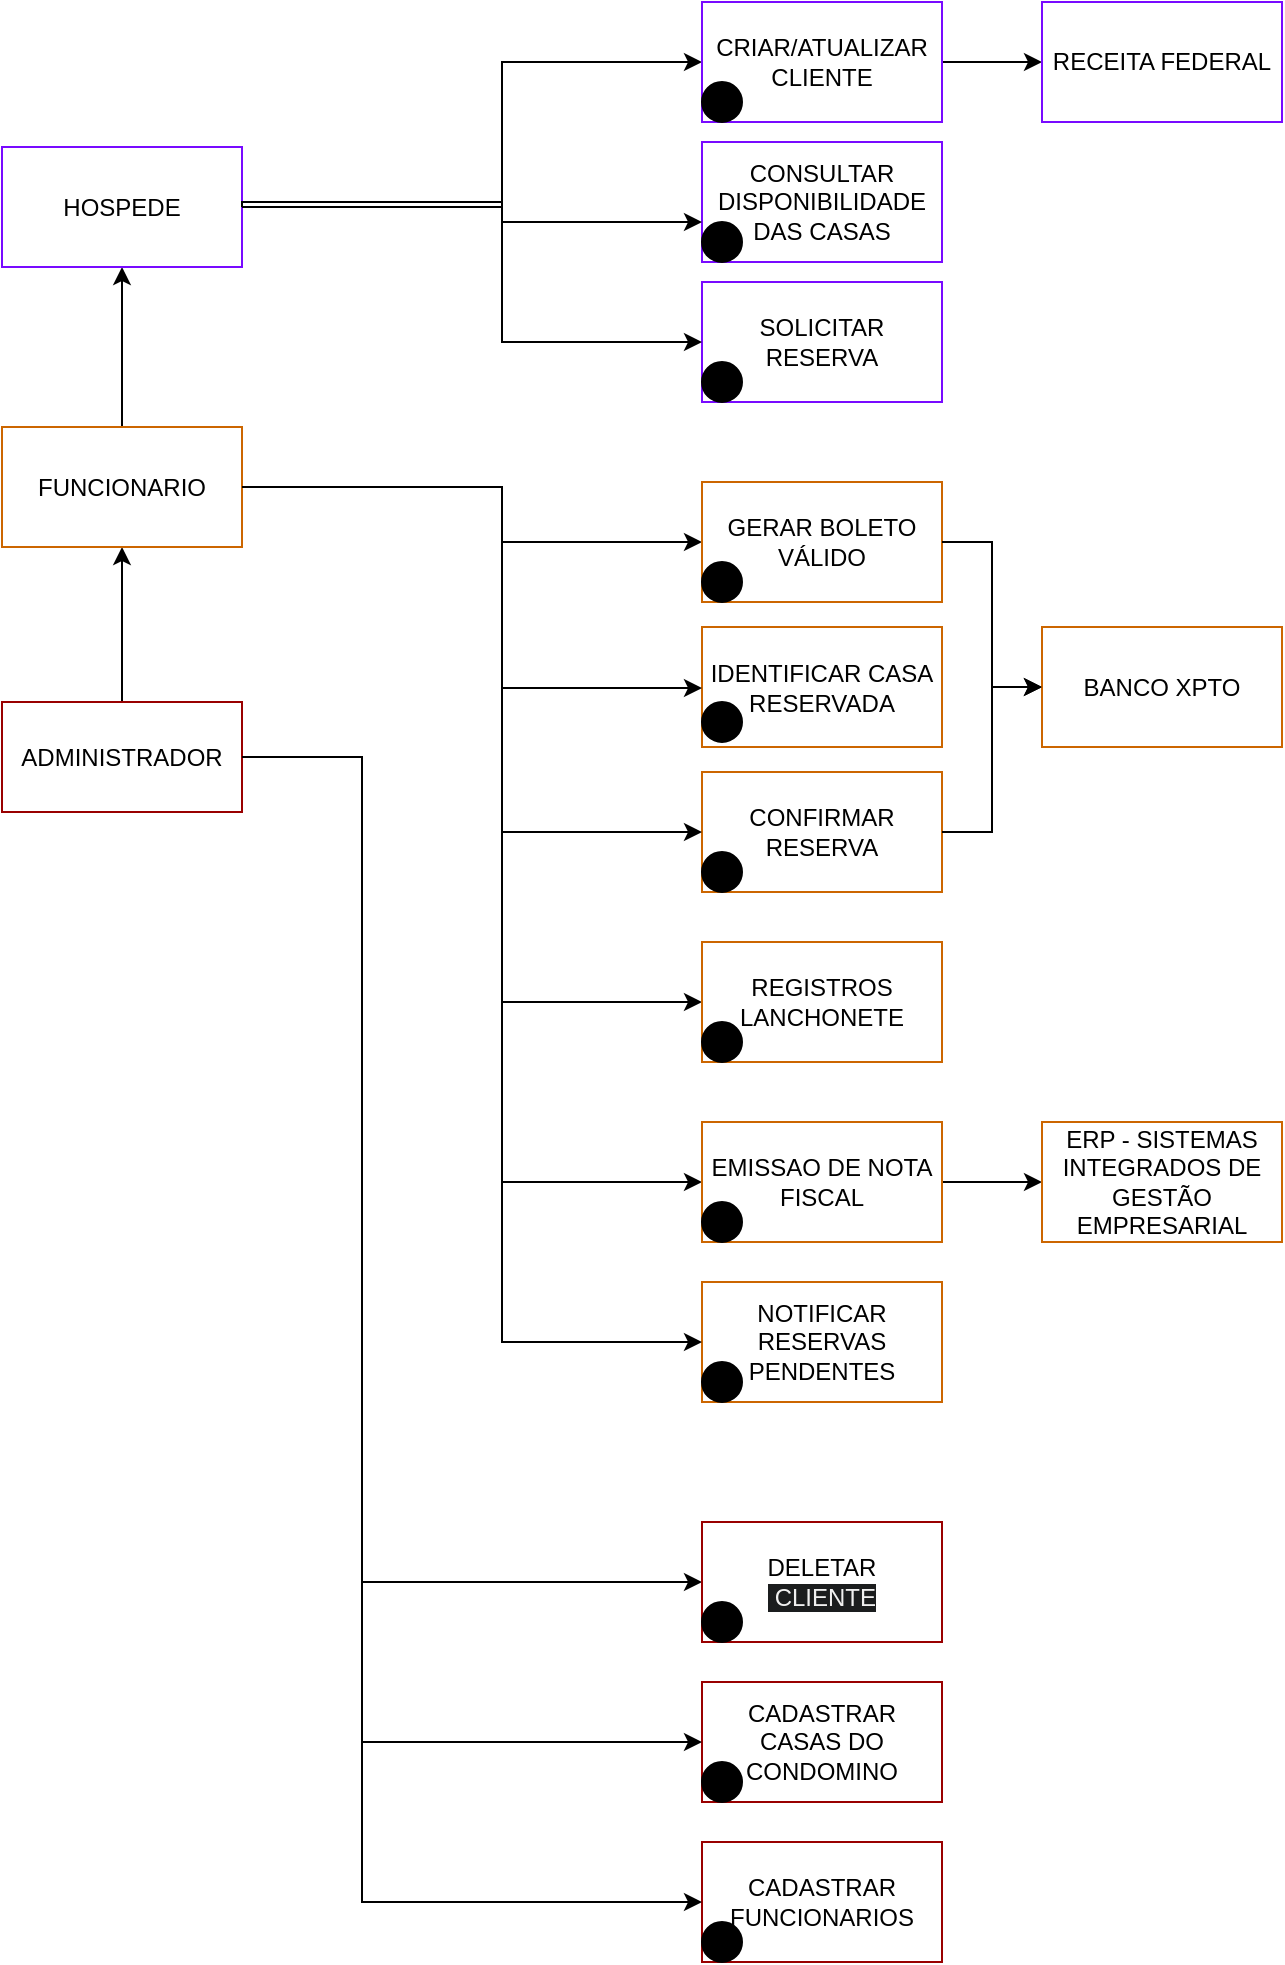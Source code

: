 <mxfile version="24.0.4" type="device">
  <diagram name="V2" id="NG4MzobB6mQxjCWHTclF">
    <mxGraphModel dx="1434" dy="854" grid="1" gridSize="10" guides="1" tooltips="1" connect="1" arrows="1" fold="1" page="1" pageScale="1" pageWidth="1100" pageHeight="850" background="none" math="0" shadow="0">
      <root>
        <mxCell id="Y3fTFKWZ1Qvo47nY0wlk-0" />
        <mxCell id="Y3fTFKWZ1Qvo47nY0wlk-1" parent="Y3fTFKWZ1Qvo47nY0wlk-0" />
        <mxCell id="Y3fTFKWZ1Qvo47nY0wlk-2" value="" style="edgeStyle=orthogonalEdgeStyle;rounded=0;orthogonalLoop=1;jettySize=auto;html=1;" parent="Y3fTFKWZ1Qvo47nY0wlk-1" source="Y3fTFKWZ1Qvo47nY0wlk-4" target="Y3fTFKWZ1Qvo47nY0wlk-9" edge="1">
          <mxGeometry relative="1" as="geometry" />
        </mxCell>
        <mxCell id="Y3fTFKWZ1Qvo47nY0wlk-3" value="" style="edgeStyle=orthogonalEdgeStyle;rounded=0;orthogonalLoop=1;jettySize=auto;html=1;entryX=0;entryY=0.5;entryDx=0;entryDy=0;" parent="Y3fTFKWZ1Qvo47nY0wlk-1" source="Y3fTFKWZ1Qvo47nY0wlk-4" target="Y3fTFKWZ1Qvo47nY0wlk-16" edge="1">
          <mxGeometry relative="1" as="geometry">
            <Array as="points">
              <mxPoint x="260" y="458" />
              <mxPoint x="260" y="870" />
            </Array>
          </mxGeometry>
        </mxCell>
        <mxCell id="Y3fTFKWZ1Qvo47nY0wlk-4" value="ADMINISTRADOR" style="rounded=0;whiteSpace=wrap;html=1;strokeColor=#990000;" parent="Y3fTFKWZ1Qvo47nY0wlk-1" vertex="1">
          <mxGeometry x="80" y="430" width="120" height="55" as="geometry" />
        </mxCell>
        <mxCell id="Y3fTFKWZ1Qvo47nY0wlk-5" value="" style="edgeStyle=orthogonalEdgeStyle;rounded=0;orthogonalLoop=1;jettySize=auto;html=1;" parent="Y3fTFKWZ1Qvo47nY0wlk-1" source="Y3fTFKWZ1Qvo47nY0wlk-9" target="Y3fTFKWZ1Qvo47nY0wlk-11" edge="1">
          <mxGeometry relative="1" as="geometry" />
        </mxCell>
        <mxCell id="Y3fTFKWZ1Qvo47nY0wlk-6" value="" style="edgeStyle=orthogonalEdgeStyle;rounded=0;orthogonalLoop=1;jettySize=auto;html=1;entryX=0;entryY=0.5;entryDx=0;entryDy=0;" parent="Y3fTFKWZ1Qvo47nY0wlk-1" source="Y3fTFKWZ1Qvo47nY0wlk-9" target="Y3fTFKWZ1Qvo47nY0wlk-19" edge="1">
          <mxGeometry relative="1" as="geometry">
            <Array as="points">
              <mxPoint x="330" y="323" />
              <mxPoint x="330" y="350" />
            </Array>
          </mxGeometry>
        </mxCell>
        <mxCell id="Y3fTFKWZ1Qvo47nY0wlk-7" value="" style="edgeStyle=orthogonalEdgeStyle;rounded=0;orthogonalLoop=1;jettySize=auto;html=1;entryX=0;entryY=0.5;entryDx=0;entryDy=0;" parent="Y3fTFKWZ1Qvo47nY0wlk-1" source="Y3fTFKWZ1Qvo47nY0wlk-9" target="Y3fTFKWZ1Qvo47nY0wlk-24" edge="1">
          <mxGeometry relative="1" as="geometry">
            <Array as="points">
              <mxPoint x="330" y="323" />
              <mxPoint x="330" y="580" />
            </Array>
          </mxGeometry>
        </mxCell>
        <mxCell id="Y3fTFKWZ1Qvo47nY0wlk-8" value="" style="edgeStyle=orthogonalEdgeStyle;rounded=0;orthogonalLoop=1;jettySize=auto;html=1;entryX=0;entryY=0.5;entryDx=0;entryDy=0;" parent="Y3fTFKWZ1Qvo47nY0wlk-1" source="Y3fTFKWZ1Qvo47nY0wlk-9" target="Y3fTFKWZ1Qvo47nY0wlk-26" edge="1">
          <mxGeometry relative="1" as="geometry">
            <Array as="points">
              <mxPoint x="330" y="323" />
              <mxPoint x="330" y="670" />
            </Array>
          </mxGeometry>
        </mxCell>
        <mxCell id="Y3fTFKWZ1Qvo47nY0wlk-9" value="FUNCIONARIO" style="whiteSpace=wrap;html=1;rounded=0;strokeColor=#CC6600;" parent="Y3fTFKWZ1Qvo47nY0wlk-1" vertex="1">
          <mxGeometry x="80" y="292.5" width="120" height="60" as="geometry" />
        </mxCell>
        <mxCell id="Y3fTFKWZ1Qvo47nY0wlk-10" value="" style="edgeStyle=orthogonalEdgeStyle;rounded=0;orthogonalLoop=1;jettySize=auto;html=1;" parent="Y3fTFKWZ1Qvo47nY0wlk-1" source="Y3fTFKWZ1Qvo47nY0wlk-11" target="Y3fTFKWZ1Qvo47nY0wlk-13" edge="1">
          <mxGeometry relative="1" as="geometry">
            <Array as="points">
              <mxPoint x="330" y="183" />
              <mxPoint x="330" y="110" />
            </Array>
          </mxGeometry>
        </mxCell>
        <mxCell id="Y3fTFKWZ1Qvo47nY0wlk-11" value="HOSPEDE" style="whiteSpace=wrap;html=1;rounded=0;strokeColor=#780AFF;" parent="Y3fTFKWZ1Qvo47nY0wlk-1" vertex="1">
          <mxGeometry x="80" y="152.5" width="120" height="60" as="geometry" />
        </mxCell>
        <mxCell id="Y3fTFKWZ1Qvo47nY0wlk-12" value="" style="edgeStyle=orthogonalEdgeStyle;rounded=0;orthogonalLoop=1;jettySize=auto;html=1;" parent="Y3fTFKWZ1Qvo47nY0wlk-1" source="Y3fTFKWZ1Qvo47nY0wlk-13" target="Y3fTFKWZ1Qvo47nY0wlk-30" edge="1">
          <mxGeometry relative="1" as="geometry" />
        </mxCell>
        <mxCell id="Y3fTFKWZ1Qvo47nY0wlk-13" value="CRIAR/ATUALIZAR CLIENTE" style="whiteSpace=wrap;html=1;rounded=0;strokeColor=#780AFF;" parent="Y3fTFKWZ1Qvo47nY0wlk-1" vertex="1">
          <mxGeometry x="430" y="80" width="120" height="60" as="geometry" />
        </mxCell>
        <mxCell id="Y3fTFKWZ1Qvo47nY0wlk-14" value="CONSULTAR DISPONIBILIDADE DAS CASAS" style="whiteSpace=wrap;html=1;rounded=0;strokeColor=#780AFF;" parent="Y3fTFKWZ1Qvo47nY0wlk-1" vertex="1">
          <mxGeometry x="430" y="150" width="120" height="60" as="geometry" />
        </mxCell>
        <mxCell id="Y3fTFKWZ1Qvo47nY0wlk-15" value="" style="edgeStyle=orthogonalEdgeStyle;rounded=0;orthogonalLoop=1;jettySize=auto;html=1;exitX=1;exitY=0.5;exitDx=0;exitDy=0;entryX=0;entryY=0.5;entryDx=0;entryDy=0;" parent="Y3fTFKWZ1Qvo47nY0wlk-1" source="Y3fTFKWZ1Qvo47nY0wlk-11" edge="1">
          <mxGeometry relative="1" as="geometry">
            <mxPoint x="200" y="192.5" as="sourcePoint" />
            <mxPoint x="430.0" y="190" as="targetPoint" />
            <Array as="points">
              <mxPoint x="200" y="180" />
              <mxPoint x="330" y="180" />
              <mxPoint x="330" y="190" />
            </Array>
          </mxGeometry>
        </mxCell>
        <mxCell id="Y3fTFKWZ1Qvo47nY0wlk-16" value="&lt;div&gt;DELETAR&lt;br&gt;&lt;/div&gt;&lt;div style=&quot;border-color: rgb(0, 0, 0); color: rgb(240, 240, 240); font-family: Helvetica; font-size: 12px; font-style: normal; font-variant-ligatures: normal; font-variant-caps: normal; font-weight: 400; letter-spacing: normal; orphans: 2; text-align: center; text-indent: 0px; text-transform: none; widows: 2; word-spacing: 0px; -webkit-text-stroke-width: 0px; white-space: normal; background-color: rgb(27, 29, 30); text-decoration-thickness: initial; text-decoration-style: initial; text-decoration-color: initial;&quot;&gt;&amp;nbsp;CLIENTE&lt;/div&gt;" style="whiteSpace=wrap;html=1;rounded=0;strokeColor=#990000;" parent="Y3fTFKWZ1Qvo47nY0wlk-1" vertex="1">
          <mxGeometry x="430" y="840" width="120" height="60" as="geometry" />
        </mxCell>
        <mxCell id="Y3fTFKWZ1Qvo47nY0wlk-17" value="CADASTRAR CASAS DO CONDOMINO" style="whiteSpace=wrap;html=1;rounded=0;strokeColor=#990000;" parent="Y3fTFKWZ1Qvo47nY0wlk-1" vertex="1">
          <mxGeometry x="430" y="920" width="120" height="60" as="geometry" />
        </mxCell>
        <mxCell id="Y3fTFKWZ1Qvo47nY0wlk-18" value="" style="edgeStyle=orthogonalEdgeStyle;rounded=0;orthogonalLoop=1;jettySize=auto;html=1;entryX=0;entryY=0.5;entryDx=0;entryDy=0;exitX=1;exitY=0.5;exitDx=0;exitDy=0;" parent="Y3fTFKWZ1Qvo47nY0wlk-1" source="Y3fTFKWZ1Qvo47nY0wlk-4" target="Y3fTFKWZ1Qvo47nY0wlk-17" edge="1">
          <mxGeometry relative="1" as="geometry">
            <mxPoint x="210" y="468" as="sourcePoint" />
            <mxPoint x="440" y="468" as="targetPoint" />
            <Array as="points">
              <mxPoint x="260" y="458" />
              <mxPoint x="260" y="950" />
            </Array>
          </mxGeometry>
        </mxCell>
        <mxCell id="Y3fTFKWZ1Qvo47nY0wlk-19" value="GERAR BOLETO VÁLIDO" style="whiteSpace=wrap;html=1;rounded=0;strokeColor=#CC6600;" parent="Y3fTFKWZ1Qvo47nY0wlk-1" vertex="1">
          <mxGeometry x="430" y="320" width="120" height="60" as="geometry" />
        </mxCell>
        <mxCell id="Y3fTFKWZ1Qvo47nY0wlk-20" value="" style="edgeStyle=orthogonalEdgeStyle;rounded=0;orthogonalLoop=1;jettySize=auto;html=1;exitX=1;exitY=0.5;exitDx=0;exitDy=0;entryX=0;entryY=0.5;entryDx=0;entryDy=0;" parent="Y3fTFKWZ1Qvo47nY0wlk-1" source="Y3fTFKWZ1Qvo47nY0wlk-19" target="Y3fTFKWZ1Qvo47nY0wlk-28" edge="1">
          <mxGeometry relative="1" as="geometry" />
        </mxCell>
        <mxCell id="Y3fTFKWZ1Qvo47nY0wlk-21" value="IDENTIFICAR CASA RESERVADA" style="whiteSpace=wrap;html=1;rounded=0;strokeColor=#CC6600;" parent="Y3fTFKWZ1Qvo47nY0wlk-1" vertex="1">
          <mxGeometry x="430" y="392.5" width="120" height="60" as="geometry" />
        </mxCell>
        <mxCell id="Y3fTFKWZ1Qvo47nY0wlk-22" value="CONFIRMAR RESERVA" style="whiteSpace=wrap;html=1;rounded=0;strokeColor=#CC6600;" parent="Y3fTFKWZ1Qvo47nY0wlk-1" vertex="1">
          <mxGeometry x="430" y="465" width="120" height="60" as="geometry" />
        </mxCell>
        <mxCell id="Y3fTFKWZ1Qvo47nY0wlk-23" value="" style="edgeStyle=orthogonalEdgeStyle;rounded=0;orthogonalLoop=1;jettySize=auto;html=1;entryX=0;entryY=0.5;entryDx=0;entryDy=0;exitX=1;exitY=0.5;exitDx=0;exitDy=0;" parent="Y3fTFKWZ1Qvo47nY0wlk-1" source="Y3fTFKWZ1Qvo47nY0wlk-9" target="Y3fTFKWZ1Qvo47nY0wlk-22" edge="1">
          <mxGeometry relative="1" as="geometry">
            <mxPoint x="210" y="333" as="sourcePoint" />
            <mxPoint x="440" y="320" as="targetPoint" />
            <Array as="points">
              <mxPoint x="330" y="323" />
              <mxPoint x="330" y="495" />
            </Array>
          </mxGeometry>
        </mxCell>
        <mxCell id="Y3fTFKWZ1Qvo47nY0wlk-24" value="REGISTROS LANCHONETE" style="whiteSpace=wrap;html=1;rounded=0;strokeColor=#CC6600;" parent="Y3fTFKWZ1Qvo47nY0wlk-1" vertex="1">
          <mxGeometry x="430" y="550" width="120" height="60" as="geometry" />
        </mxCell>
        <mxCell id="Y3fTFKWZ1Qvo47nY0wlk-25" value="" style="edgeStyle=orthogonalEdgeStyle;rounded=0;orthogonalLoop=1;jettySize=auto;html=1;" parent="Y3fTFKWZ1Qvo47nY0wlk-1" source="Y3fTFKWZ1Qvo47nY0wlk-26" target="Y3fTFKWZ1Qvo47nY0wlk-31" edge="1">
          <mxGeometry relative="1" as="geometry" />
        </mxCell>
        <mxCell id="Y3fTFKWZ1Qvo47nY0wlk-26" value="EMISSAO DE NOTA FISCAL" style="whiteSpace=wrap;html=1;rounded=0;strokeColor=#CC6600;" parent="Y3fTFKWZ1Qvo47nY0wlk-1" vertex="1">
          <mxGeometry x="430" y="640" width="120" height="60" as="geometry" />
        </mxCell>
        <mxCell id="Y3fTFKWZ1Qvo47nY0wlk-27" value="" style="edgeStyle=orthogonalEdgeStyle;rounded=0;orthogonalLoop=1;jettySize=auto;html=1;entryX=0;entryY=0.5;entryDx=0;entryDy=0;exitX=1;exitY=0.5;exitDx=0;exitDy=0;" parent="Y3fTFKWZ1Qvo47nY0wlk-1" source="Y3fTFKWZ1Qvo47nY0wlk-9" target="Y3fTFKWZ1Qvo47nY0wlk-21" edge="1">
          <mxGeometry relative="1" as="geometry">
            <mxPoint x="210" y="333" as="sourcePoint" />
            <mxPoint x="440" y="290" as="targetPoint" />
            <Array as="points">
              <mxPoint x="330" y="323" />
              <mxPoint x="330" y="423" />
              <mxPoint x="430" y="423" />
            </Array>
          </mxGeometry>
        </mxCell>
        <mxCell id="Y3fTFKWZ1Qvo47nY0wlk-28" value="BANCO XPTO" style="whiteSpace=wrap;html=1;strokeColor=#CC6600;rounded=0;" parent="Y3fTFKWZ1Qvo47nY0wlk-1" vertex="1">
          <mxGeometry x="600" y="392.5" width="120" height="60" as="geometry" />
        </mxCell>
        <mxCell id="Y3fTFKWZ1Qvo47nY0wlk-29" value="" style="edgeStyle=orthogonalEdgeStyle;rounded=0;orthogonalLoop=1;jettySize=auto;html=1;exitX=1;exitY=0.5;exitDx=0;exitDy=0;entryX=0;entryY=0.5;entryDx=0;entryDy=0;" parent="Y3fTFKWZ1Qvo47nY0wlk-1" source="Y3fTFKWZ1Qvo47nY0wlk-22" target="Y3fTFKWZ1Qvo47nY0wlk-28" edge="1">
          <mxGeometry relative="1" as="geometry">
            <mxPoint x="560" y="363" as="sourcePoint" />
            <mxPoint x="680" y="363" as="targetPoint" />
          </mxGeometry>
        </mxCell>
        <mxCell id="Y3fTFKWZ1Qvo47nY0wlk-30" value="RECEITA FEDERAL" style="whiteSpace=wrap;html=1;strokeColor=#780AFF;rounded=0;" parent="Y3fTFKWZ1Qvo47nY0wlk-1" vertex="1">
          <mxGeometry x="600" y="80" width="120" height="60" as="geometry" />
        </mxCell>
        <mxCell id="Y3fTFKWZ1Qvo47nY0wlk-31" value="ERP - SISTEMAS INTEGRADOS DE GESTÃO EMPRESARIAL" style="whiteSpace=wrap;html=1;strokeColor=#CC6600;rounded=0;" parent="Y3fTFKWZ1Qvo47nY0wlk-1" vertex="1">
          <mxGeometry x="600" y="640" width="120" height="60" as="geometry" />
        </mxCell>
        <mxCell id="WZGbgb6zuSap4L8X0GcV-0" value="SOLICITAR RESERVA" style="whiteSpace=wrap;html=1;rounded=0;strokeColor=#780AFF;" parent="Y3fTFKWZ1Qvo47nY0wlk-1" vertex="1">
          <mxGeometry x="430" y="220" width="120" height="60" as="geometry" />
        </mxCell>
        <mxCell id="WZGbgb6zuSap4L8X0GcV-1" value="" style="edgeStyle=orthogonalEdgeStyle;rounded=0;orthogonalLoop=1;jettySize=auto;html=1;exitX=1;exitY=0.5;exitDx=0;exitDy=0;entryX=0;entryY=0.5;entryDx=0;entryDy=0;" parent="Y3fTFKWZ1Qvo47nY0wlk-1" source="Y3fTFKWZ1Qvo47nY0wlk-11" target="WZGbgb6zuSap4L8X0GcV-0" edge="1">
          <mxGeometry relative="1" as="geometry">
            <mxPoint x="210" y="193" as="sourcePoint" />
            <mxPoint x="440.0" y="200" as="targetPoint" />
            <Array as="points">
              <mxPoint x="330" y="183" />
              <mxPoint x="330" y="250" />
            </Array>
          </mxGeometry>
        </mxCell>
        <mxCell id="WZGbgb6zuSap4L8X0GcV-2" value="NOTIFICAR RESERVAS PENDENTES" style="whiteSpace=wrap;html=1;rounded=0;strokeColor=#CC6600;" parent="Y3fTFKWZ1Qvo47nY0wlk-1" vertex="1">
          <mxGeometry x="430" y="720" width="120" height="60" as="geometry" />
        </mxCell>
        <mxCell id="WZGbgb6zuSap4L8X0GcV-3" value="" style="edgeStyle=orthogonalEdgeStyle;rounded=0;orthogonalLoop=1;jettySize=auto;html=1;entryX=0;entryY=0.5;entryDx=0;entryDy=0;exitX=1;exitY=0.5;exitDx=0;exitDy=0;" parent="Y3fTFKWZ1Qvo47nY0wlk-1" source="Y3fTFKWZ1Qvo47nY0wlk-9" target="WZGbgb6zuSap4L8X0GcV-2" edge="1">
          <mxGeometry relative="1" as="geometry">
            <Array as="points">
              <mxPoint x="330" y="323" />
              <mxPoint x="330" y="750" />
            </Array>
            <mxPoint x="210" y="333" as="sourcePoint" />
            <mxPoint x="450" y="680" as="targetPoint" />
          </mxGeometry>
        </mxCell>
        <mxCell id="WZGbgb6zuSap4L8X0GcV-4" value="CADASTRAR FUNCIONARIOS" style="whiteSpace=wrap;html=1;rounded=0;strokeColor=#990000;" parent="Y3fTFKWZ1Qvo47nY0wlk-1" vertex="1">
          <mxGeometry x="430" y="1000" width="120" height="60" as="geometry" />
        </mxCell>
        <mxCell id="WZGbgb6zuSap4L8X0GcV-5" value="" style="edgeStyle=orthogonalEdgeStyle;rounded=0;orthogonalLoop=1;jettySize=auto;html=1;entryX=0;entryY=0.5;entryDx=0;entryDy=0;exitX=1;exitY=0.5;exitDx=0;exitDy=0;" parent="Y3fTFKWZ1Qvo47nY0wlk-1" source="Y3fTFKWZ1Qvo47nY0wlk-4" target="WZGbgb6zuSap4L8X0GcV-4" edge="1">
          <mxGeometry relative="1" as="geometry">
            <mxPoint x="210" y="468" as="sourcePoint" />
            <mxPoint x="450" y="960" as="targetPoint" />
            <Array as="points">
              <mxPoint x="260" y="458" />
              <mxPoint x="260" y="1030" />
            </Array>
          </mxGeometry>
        </mxCell>
        <mxCell id="Pt5lI7nFc5BYbHxhQaO3-1" value="1" style="ellipse;whiteSpace=wrap;html=1;aspect=fixed;fillColor=#000000;" parent="Y3fTFKWZ1Qvo47nY0wlk-1" vertex="1">
          <mxGeometry x="430" y="120" width="20" height="20" as="geometry" />
        </mxCell>
        <mxCell id="Pt5lI7nFc5BYbHxhQaO3-2" value="2" style="ellipse;whiteSpace=wrap;html=1;aspect=fixed;fillColor=#000000;" parent="Y3fTFKWZ1Qvo47nY0wlk-1" vertex="1">
          <mxGeometry x="430" y="190" width="20" height="20" as="geometry" />
        </mxCell>
        <mxCell id="Pt5lI7nFc5BYbHxhQaO3-3" value="3" style="ellipse;whiteSpace=wrap;html=1;aspect=fixed;fillColor=#000000;fontStyle=1" parent="Y3fTFKWZ1Qvo47nY0wlk-1" vertex="1">
          <mxGeometry x="430" y="260" width="20" height="20" as="geometry" />
        </mxCell>
        <mxCell id="Pt5lI7nFc5BYbHxhQaO3-4" value="4" style="ellipse;whiteSpace=wrap;html=1;aspect=fixed;fillColor=#000000;fontStyle=1" parent="Y3fTFKWZ1Qvo47nY0wlk-1" vertex="1">
          <mxGeometry x="430" y="360" width="20" height="20" as="geometry" />
        </mxCell>
        <mxCell id="Pt5lI7nFc5BYbHxhQaO3-5" value="5" style="ellipse;whiteSpace=wrap;html=1;aspect=fixed;fillColor=#000000;fontStyle=1" parent="Y3fTFKWZ1Qvo47nY0wlk-1" vertex="1">
          <mxGeometry x="430" y="430" width="20" height="20" as="geometry" />
        </mxCell>
        <mxCell id="Pt5lI7nFc5BYbHxhQaO3-6" value="6" style="ellipse;whiteSpace=wrap;html=1;aspect=fixed;fillColor=#000000;fontStyle=1" parent="Y3fTFKWZ1Qvo47nY0wlk-1" vertex="1">
          <mxGeometry x="430" y="505" width="20" height="20" as="geometry" />
        </mxCell>
        <mxCell id="Pt5lI7nFc5BYbHxhQaO3-7" value="7" style="ellipse;whiteSpace=wrap;html=1;aspect=fixed;fillColor=#000000;fontStyle=1" parent="Y3fTFKWZ1Qvo47nY0wlk-1" vertex="1">
          <mxGeometry x="430" y="590" width="20" height="20" as="geometry" />
        </mxCell>
        <mxCell id="Pt5lI7nFc5BYbHxhQaO3-8" value="8" style="ellipse;whiteSpace=wrap;html=1;aspect=fixed;fillColor=#000000;fontStyle=1" parent="Y3fTFKWZ1Qvo47nY0wlk-1" vertex="1">
          <mxGeometry x="430" y="680" width="20" height="20" as="geometry" />
        </mxCell>
        <mxCell id="Pt5lI7nFc5BYbHxhQaO3-9" value="9" style="ellipse;whiteSpace=wrap;html=1;aspect=fixed;fillColor=#000000;fontStyle=1" parent="Y3fTFKWZ1Qvo47nY0wlk-1" vertex="1">
          <mxGeometry x="430" y="760" width="20" height="20" as="geometry" />
        </mxCell>
        <mxCell id="Pt5lI7nFc5BYbHxhQaO3-10" value="10" style="ellipse;whiteSpace=wrap;html=1;aspect=fixed;fillColor=#000000;fontStyle=1" parent="Y3fTFKWZ1Qvo47nY0wlk-1" vertex="1">
          <mxGeometry x="430" y="880" width="20" height="20" as="geometry" />
        </mxCell>
        <mxCell id="Pt5lI7nFc5BYbHxhQaO3-11" value="11" style="ellipse;whiteSpace=wrap;html=1;aspect=fixed;fillColor=#000000;fontStyle=1" parent="Y3fTFKWZ1Qvo47nY0wlk-1" vertex="1">
          <mxGeometry x="430" y="960" width="20" height="20" as="geometry" />
        </mxCell>
        <mxCell id="Pt5lI7nFc5BYbHxhQaO3-12" value="12" style="ellipse;whiteSpace=wrap;html=1;aspect=fixed;fillColor=#000000;fontStyle=1" parent="Y3fTFKWZ1Qvo47nY0wlk-1" vertex="1">
          <mxGeometry x="430" y="1040" width="20" height="20" as="geometry" />
        </mxCell>
      </root>
    </mxGraphModel>
  </diagram>
</mxfile>
